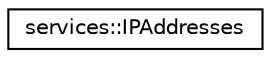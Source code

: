 digraph "Graphical Class Hierarchy"
{
 // INTERACTIVE_SVG=YES
  edge [fontname="Helvetica",fontsize="10",labelfontname="Helvetica",labelfontsize="10"];
  node [fontname="Helvetica",fontsize="10",shape=record];
  rankdir="LR";
  Node0 [label="services::IPAddresses",height=0.2,width=0.4,color="black", fillcolor="white", style="filled",URL="$d8/d28/structservices_1_1_i_p_addresses.html"];
}
